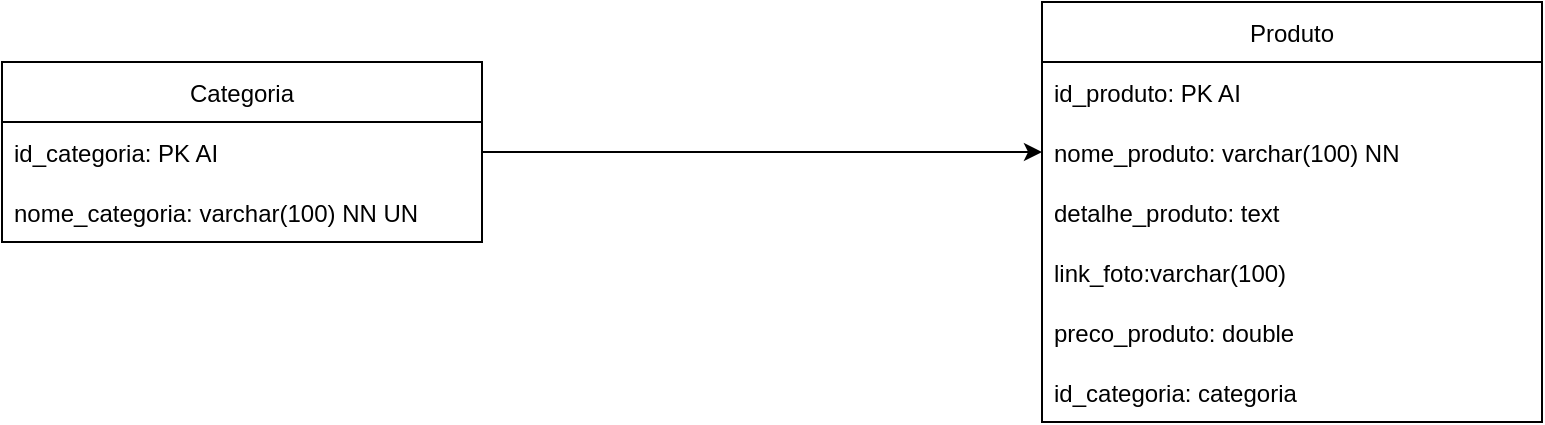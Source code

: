 <mxfile version="20.1.1" type="device"><diagram name="Page-1" id="c4acf3e9-155e-7222-9cf6-157b1a14988f"><mxGraphModel dx="1422" dy="762" grid="1" gridSize="10" guides="1" tooltips="1" connect="1" arrows="1" fold="1" page="1" pageScale="1" pageWidth="850" pageHeight="1100" background="none" math="0" shadow="0"><root><mxCell id="0"/><mxCell id="1" parent="0"/><mxCell id="gd6bk83sPZeQX_LQ8EyG-16" style="edgeStyle=orthogonalEdgeStyle;rounded=0;orthogonalLoop=1;jettySize=auto;html=1;entryX=0;entryY=0.5;entryDx=0;entryDy=0;" parent="1" source="gd6bk83sPZeQX_LQ8EyG-1" target="gd6bk83sPZeQX_LQ8EyG-7" edge="1"><mxGeometry relative="1" as="geometry"/></mxCell><mxCell id="gd6bk83sPZeQX_LQ8EyG-1" value="Categoria" style="swimlane;fontStyle=0;childLayout=stackLayout;horizontal=1;startSize=30;horizontalStack=0;resizeParent=1;resizeParentMax=0;resizeLast=0;collapsible=1;marginBottom=0;" parent="1" vertex="1"><mxGeometry x="20" y="90" width="240" height="90" as="geometry"><mxRectangle x="20" y="90" width="90" height="30" as="alternateBounds"/></mxGeometry></mxCell><mxCell id="gd6bk83sPZeQX_LQ8EyG-2" value="id_categoria: PK AI" style="text;strokeColor=none;fillColor=none;align=left;verticalAlign=middle;spacingLeft=4;spacingRight=4;overflow=hidden;points=[[0,0.5],[1,0.5]];portConstraint=eastwest;rotatable=0;" parent="gd6bk83sPZeQX_LQ8EyG-1" vertex="1"><mxGeometry y="30" width="240" height="30" as="geometry"/></mxCell><mxCell id="gd6bk83sPZeQX_LQ8EyG-3" value="nome_categoria: varchar(100) NN UN" style="text;strokeColor=none;fillColor=none;align=left;verticalAlign=middle;spacingLeft=4;spacingRight=4;overflow=hidden;points=[[0,0.5],[1,0.5]];portConstraint=eastwest;rotatable=0;" parent="gd6bk83sPZeQX_LQ8EyG-1" vertex="1"><mxGeometry y="60" width="240" height="30" as="geometry"/></mxCell><mxCell id="gd6bk83sPZeQX_LQ8EyG-5" value="Produto" style="swimlane;fontStyle=0;childLayout=stackLayout;horizontal=1;startSize=30;horizontalStack=0;resizeParent=1;resizeParentMax=0;resizeLast=0;collapsible=1;marginBottom=0;" parent="1" vertex="1"><mxGeometry x="540" y="60" width="250" height="210" as="geometry"/></mxCell><mxCell id="gd6bk83sPZeQX_LQ8EyG-6" value="id_produto: PK AI" style="text;strokeColor=none;fillColor=none;align=left;verticalAlign=middle;spacingLeft=4;spacingRight=4;overflow=hidden;points=[[0,0.5],[1,0.5]];portConstraint=eastwest;rotatable=0;" parent="gd6bk83sPZeQX_LQ8EyG-5" vertex="1"><mxGeometry y="30" width="250" height="30" as="geometry"/></mxCell><mxCell id="gd6bk83sPZeQX_LQ8EyG-7" value="nome_produto: varchar(100) NN" style="text;strokeColor=none;fillColor=none;align=left;verticalAlign=middle;spacingLeft=4;spacingRight=4;overflow=hidden;points=[[0,0.5],[1,0.5]];portConstraint=eastwest;rotatable=0;" parent="gd6bk83sPZeQX_LQ8EyG-5" vertex="1"><mxGeometry y="60" width="250" height="30" as="geometry"/></mxCell><mxCell id="gd6bk83sPZeQX_LQ8EyG-8" value="detalhe_produto: text" style="text;strokeColor=none;fillColor=none;align=left;verticalAlign=middle;spacingLeft=4;spacingRight=4;overflow=hidden;points=[[0,0.5],[1,0.5]];portConstraint=eastwest;rotatable=0;" parent="gd6bk83sPZeQX_LQ8EyG-5" vertex="1"><mxGeometry y="90" width="250" height="30" as="geometry"/></mxCell><mxCell id="gd6bk83sPZeQX_LQ8EyG-9" value="link_foto:varchar(100)" style="text;strokeColor=none;fillColor=none;align=left;verticalAlign=middle;spacingLeft=4;spacingRight=4;overflow=hidden;points=[[0,0.5],[1,0.5]];portConstraint=eastwest;rotatable=0;" parent="gd6bk83sPZeQX_LQ8EyG-5" vertex="1"><mxGeometry y="120" width="250" height="30" as="geometry"/></mxCell><mxCell id="gd6bk83sPZeQX_LQ8EyG-10" value="preco_produto: double" style="text;strokeColor=none;fillColor=none;align=left;verticalAlign=middle;spacingLeft=4;spacingRight=4;overflow=hidden;points=[[0,0.5],[1,0.5]];portConstraint=eastwest;rotatable=0;" parent="gd6bk83sPZeQX_LQ8EyG-5" vertex="1"><mxGeometry y="150" width="250" height="30" as="geometry"/></mxCell><mxCell id="gd6bk83sPZeQX_LQ8EyG-15" value="id_categoria: categoria" style="text;strokeColor=none;fillColor=none;align=left;verticalAlign=middle;spacingLeft=4;spacingRight=4;overflow=hidden;points=[[0,0.5],[1,0.5]];portConstraint=eastwest;rotatable=0;" parent="gd6bk83sPZeQX_LQ8EyG-5" vertex="1"><mxGeometry y="180" width="250" height="30" as="geometry"/></mxCell></root></mxGraphModel></diagram></mxfile>